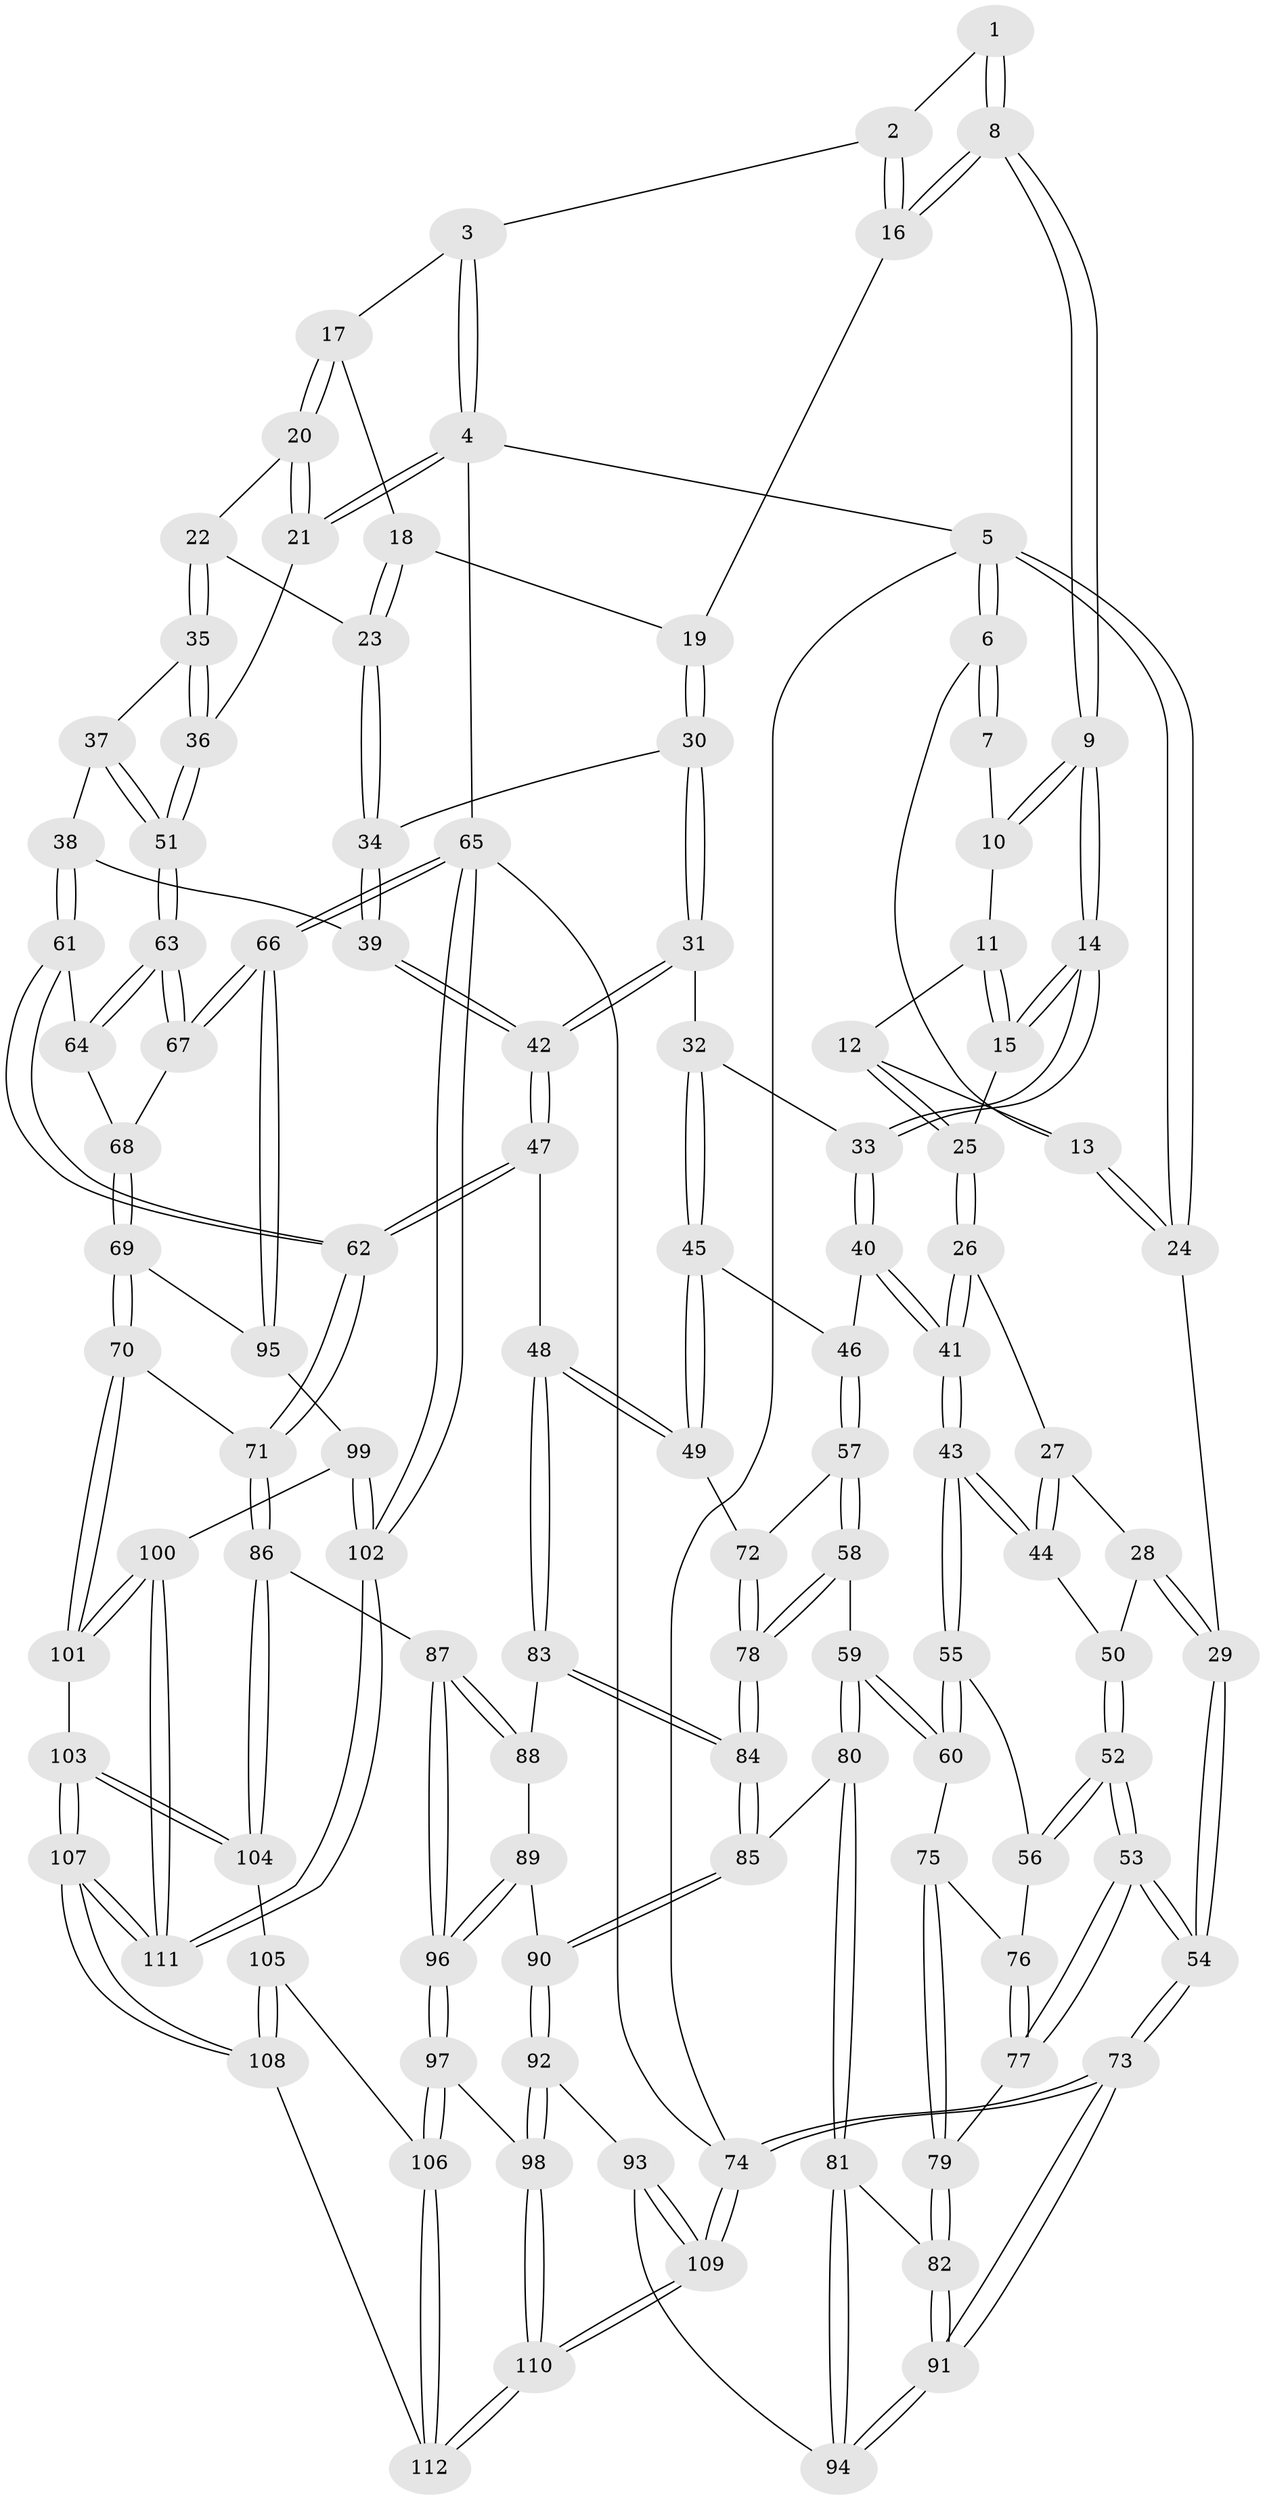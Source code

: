 // Generated by graph-tools (version 1.1) at 2025/27/03/15/25 16:27:56]
// undirected, 112 vertices, 277 edges
graph export_dot {
graph [start="1"]
  node [color=gray90,style=filled];
  1 [pos="+0.5455948161708714+0"];
  2 [pos="+0.7722088446733666+0"];
  3 [pos="+0.8039080468204182+0"];
  4 [pos="+1+0"];
  5 [pos="+0+0"];
  6 [pos="+0+0"];
  7 [pos="+0.2578444469071966+0"];
  8 [pos="+0.44484442289966974+0.15151830958438903"];
  9 [pos="+0.4142183056367254+0.16966027231987488"];
  10 [pos="+0.25902929488995163+0"];
  11 [pos="+0.2013393603215918+0.06649405205159133"];
  12 [pos="+0.1316279624539889+0.14871783172682224"];
  13 [pos="+0.1121786680218648+0.14142821114381635"];
  14 [pos="+0.4007679932899556+0.20171320274158974"];
  15 [pos="+0.36389044570960344+0.19645842002172545"];
  16 [pos="+0.6393560929885579+0.07573569731252117"];
  17 [pos="+0.845597069201342+0.11393066632709653"];
  18 [pos="+0.778173369220637+0.16627455681667783"];
  19 [pos="+0.6705064728993246+0.15589561087106263"];
  20 [pos="+0.8626645883930005+0.14540283178818159"];
  21 [pos="+1+0.1310306797023193"];
  22 [pos="+0.8718967855502104+0.24925502920951997"];
  23 [pos="+0.8136373416054384+0.2622738129262094"];
  24 [pos="+0+0.2962665612003218"];
  25 [pos="+0.16972799240874709+0.21186315176679568"];
  26 [pos="+0.13896198667453377+0.2982174346468429"];
  27 [pos="+0.07800919838708754+0.3165774382823843"];
  28 [pos="+0+0.3291117689201656"];
  29 [pos="+0+0.30507127133808715"];
  30 [pos="+0.6796204538848772+0.27790903159296226"];
  31 [pos="+0.677170741049204+0.281053469805855"];
  32 [pos="+0.4203172432655712+0.25394913722023466"];
  33 [pos="+0.41043991468175994+0.24591764703247537"];
  34 [pos="+0.789826073632613+0.2748584555761268"];
  35 [pos="+0.9083312926449171+0.26689377195832714"];
  36 [pos="+1+0.16754000820663736"];
  37 [pos="+0.9011211388154277+0.4074132936779913"];
  38 [pos="+0.8849667191242383+0.4351602703712801"];
  39 [pos="+0.8104440862040541+0.36676285243976586"];
  40 [pos="+0.28453484233460297+0.40196484878676997"];
  41 [pos="+0.2527397938598888+0.4143963442040014"];
  42 [pos="+0.6607061721081676+0.41919554634489414"];
  43 [pos="+0.2329180570003498+0.4483978772147661"];
  44 [pos="+0.12313147796072389+0.4489530562750822"];
  45 [pos="+0.5465235507836871+0.47841299057583825"];
  46 [pos="+0.36129742743934423+0.4633412722120294"];
  47 [pos="+0.6267215603072396+0.5261176052960053"];
  48 [pos="+0.6245591566376819+0.52604800004721"];
  49 [pos="+0.5818977335318306+0.5111385860668765"];
  50 [pos="+0.0946783915755108+0.4585791788738366"];
  51 [pos="+1+0.30316607377699234"];
  52 [pos="+0.03851913285880707+0.553029041118838"];
  53 [pos="+0+0.6523812457714282"];
  54 [pos="+0+0.6557674418980106"];
  55 [pos="+0.22663947779147633+0.5152815301053245"];
  56 [pos="+0.06650184633614381+0.5534573609491883"];
  57 [pos="+0.37255196627150566+0.576891424617677"];
  58 [pos="+0.34238769482062525+0.6010973041670962"];
  59 [pos="+0.2920039717428859+0.6084387967928104"];
  60 [pos="+0.24261449926431114+0.5692115906171659"];
  61 [pos="+0.8834271122061585+0.447821686368814"];
  62 [pos="+0.6691357632148193+0.5568879476339378"];
  63 [pos="+1+0.45628567675606047"];
  64 [pos="+0.9192184720889063+0.48248295353310083"];
  65 [pos="+1+1"];
  66 [pos="+1+0.7745032511162051"];
  67 [pos="+1+0.6128753301297047"];
  68 [pos="+0.9432510652074989+0.601202824638298"];
  69 [pos="+0.8289770211626807+0.7179748389580808"];
  70 [pos="+0.8067207984495215+0.7202888120293727"];
  71 [pos="+0.7425813508070215+0.6962399697976064"];
  72 [pos="+0.4650545146154231+0.5629396964010043"];
  73 [pos="+0+1"];
  74 [pos="+0+1"];
  75 [pos="+0.21356840585114617+0.5924533257081909"];
  76 [pos="+0.15141663172928863+0.6040577714058567"];
  77 [pos="+0.0737461367615816+0.6974013435177188"];
  78 [pos="+0.41968465390543297+0.6960759346752619"];
  79 [pos="+0.14364465777428445+0.7259336590628293"];
  80 [pos="+0.2846232717634193+0.6734379962093276"];
  81 [pos="+0.2154985037947673+0.7825957696630533"];
  82 [pos="+0.19596168461280516+0.7773209130521825"];
  83 [pos="+0.5010013105809542+0.6899627240467129"];
  84 [pos="+0.43224696962273446+0.7300193862337574"];
  85 [pos="+0.419564292697507+0.7621004758739376"];
  86 [pos="+0.6623800890219544+0.7849232475177816"];
  87 [pos="+0.6364263386555816+0.7858020736204435"];
  88 [pos="+0.5646454766350492+0.7611374230261793"];
  89 [pos="+0.4405993083807645+0.7894537311279054"];
  90 [pos="+0.4189166942902209+0.7712892705533226"];
  91 [pos="+0+1"];
  92 [pos="+0.3004059732642+0.8493471841348473"];
  93 [pos="+0.27235319201355995+0.8430706176879087"];
  94 [pos="+0.2614659501345527+0.833871549246863"];
  95 [pos="+0.9397315589295335+0.7726137753848038"];
  96 [pos="+0.48631533761170054+0.8526691328482092"];
  97 [pos="+0.49605299865076574+0.9445866356190687"];
  98 [pos="+0.33995382558632675+0.9155313814229465"];
  99 [pos="+0.9419272066735653+0.8226319473965752"];
  100 [pos="+0.884446907725425+0.9804496224658222"];
  101 [pos="+0.8181154188257085+0.8642609960419818"];
  102 [pos="+1+1"];
  103 [pos="+0.7200563221381313+0.9435328686791877"];
  104 [pos="+0.6547062725274556+0.8453431471092889"];
  105 [pos="+0.6441526827032149+0.8579390647168182"];
  106 [pos="+0.507509307321999+0.9606487546890268"];
  107 [pos="+0.7299228971078725+1"];
  108 [pos="+0.6134222332356882+1"];
  109 [pos="+0+1"];
  110 [pos="+0.29145972080795524+1"];
  111 [pos="+1+1"];
  112 [pos="+0.556971952737429+1"];
  1 -- 2;
  1 -- 8;
  1 -- 8;
  2 -- 3;
  2 -- 16;
  2 -- 16;
  3 -- 4;
  3 -- 4;
  3 -- 17;
  4 -- 5;
  4 -- 21;
  4 -- 21;
  4 -- 65;
  5 -- 6;
  5 -- 6;
  5 -- 24;
  5 -- 24;
  5 -- 74;
  6 -- 7;
  6 -- 7;
  6 -- 13;
  7 -- 10;
  8 -- 9;
  8 -- 9;
  8 -- 16;
  8 -- 16;
  9 -- 10;
  9 -- 10;
  9 -- 14;
  9 -- 14;
  10 -- 11;
  11 -- 12;
  11 -- 15;
  11 -- 15;
  12 -- 13;
  12 -- 25;
  12 -- 25;
  13 -- 24;
  13 -- 24;
  14 -- 15;
  14 -- 15;
  14 -- 33;
  14 -- 33;
  15 -- 25;
  16 -- 19;
  17 -- 18;
  17 -- 20;
  17 -- 20;
  18 -- 19;
  18 -- 23;
  18 -- 23;
  19 -- 30;
  19 -- 30;
  20 -- 21;
  20 -- 21;
  20 -- 22;
  21 -- 36;
  22 -- 23;
  22 -- 35;
  22 -- 35;
  23 -- 34;
  23 -- 34;
  24 -- 29;
  25 -- 26;
  25 -- 26;
  26 -- 27;
  26 -- 41;
  26 -- 41;
  27 -- 28;
  27 -- 44;
  27 -- 44;
  28 -- 29;
  28 -- 29;
  28 -- 50;
  29 -- 54;
  29 -- 54;
  30 -- 31;
  30 -- 31;
  30 -- 34;
  31 -- 32;
  31 -- 42;
  31 -- 42;
  32 -- 33;
  32 -- 45;
  32 -- 45;
  33 -- 40;
  33 -- 40;
  34 -- 39;
  34 -- 39;
  35 -- 36;
  35 -- 36;
  35 -- 37;
  36 -- 51;
  36 -- 51;
  37 -- 38;
  37 -- 51;
  37 -- 51;
  38 -- 39;
  38 -- 61;
  38 -- 61;
  39 -- 42;
  39 -- 42;
  40 -- 41;
  40 -- 41;
  40 -- 46;
  41 -- 43;
  41 -- 43;
  42 -- 47;
  42 -- 47;
  43 -- 44;
  43 -- 44;
  43 -- 55;
  43 -- 55;
  44 -- 50;
  45 -- 46;
  45 -- 49;
  45 -- 49;
  46 -- 57;
  46 -- 57;
  47 -- 48;
  47 -- 62;
  47 -- 62;
  48 -- 49;
  48 -- 49;
  48 -- 83;
  48 -- 83;
  49 -- 72;
  50 -- 52;
  50 -- 52;
  51 -- 63;
  51 -- 63;
  52 -- 53;
  52 -- 53;
  52 -- 56;
  52 -- 56;
  53 -- 54;
  53 -- 54;
  53 -- 77;
  53 -- 77;
  54 -- 73;
  54 -- 73;
  55 -- 56;
  55 -- 60;
  55 -- 60;
  56 -- 76;
  57 -- 58;
  57 -- 58;
  57 -- 72;
  58 -- 59;
  58 -- 78;
  58 -- 78;
  59 -- 60;
  59 -- 60;
  59 -- 80;
  59 -- 80;
  60 -- 75;
  61 -- 62;
  61 -- 62;
  61 -- 64;
  62 -- 71;
  62 -- 71;
  63 -- 64;
  63 -- 64;
  63 -- 67;
  63 -- 67;
  64 -- 68;
  65 -- 66;
  65 -- 66;
  65 -- 102;
  65 -- 102;
  65 -- 74;
  66 -- 67;
  66 -- 67;
  66 -- 95;
  66 -- 95;
  67 -- 68;
  68 -- 69;
  68 -- 69;
  69 -- 70;
  69 -- 70;
  69 -- 95;
  70 -- 71;
  70 -- 101;
  70 -- 101;
  71 -- 86;
  71 -- 86;
  72 -- 78;
  72 -- 78;
  73 -- 74;
  73 -- 74;
  73 -- 91;
  73 -- 91;
  74 -- 109;
  74 -- 109;
  75 -- 76;
  75 -- 79;
  75 -- 79;
  76 -- 77;
  76 -- 77;
  77 -- 79;
  78 -- 84;
  78 -- 84;
  79 -- 82;
  79 -- 82;
  80 -- 81;
  80 -- 81;
  80 -- 85;
  81 -- 82;
  81 -- 94;
  81 -- 94;
  82 -- 91;
  82 -- 91;
  83 -- 84;
  83 -- 84;
  83 -- 88;
  84 -- 85;
  84 -- 85;
  85 -- 90;
  85 -- 90;
  86 -- 87;
  86 -- 104;
  86 -- 104;
  87 -- 88;
  87 -- 88;
  87 -- 96;
  87 -- 96;
  88 -- 89;
  89 -- 90;
  89 -- 96;
  89 -- 96;
  90 -- 92;
  90 -- 92;
  91 -- 94;
  91 -- 94;
  92 -- 93;
  92 -- 98;
  92 -- 98;
  93 -- 94;
  93 -- 109;
  93 -- 109;
  95 -- 99;
  96 -- 97;
  96 -- 97;
  97 -- 98;
  97 -- 106;
  97 -- 106;
  98 -- 110;
  98 -- 110;
  99 -- 100;
  99 -- 102;
  99 -- 102;
  100 -- 101;
  100 -- 101;
  100 -- 111;
  100 -- 111;
  101 -- 103;
  102 -- 111;
  102 -- 111;
  103 -- 104;
  103 -- 104;
  103 -- 107;
  103 -- 107;
  104 -- 105;
  105 -- 106;
  105 -- 108;
  105 -- 108;
  106 -- 112;
  106 -- 112;
  107 -- 108;
  107 -- 108;
  107 -- 111;
  107 -- 111;
  108 -- 112;
  109 -- 110;
  109 -- 110;
  110 -- 112;
  110 -- 112;
}
